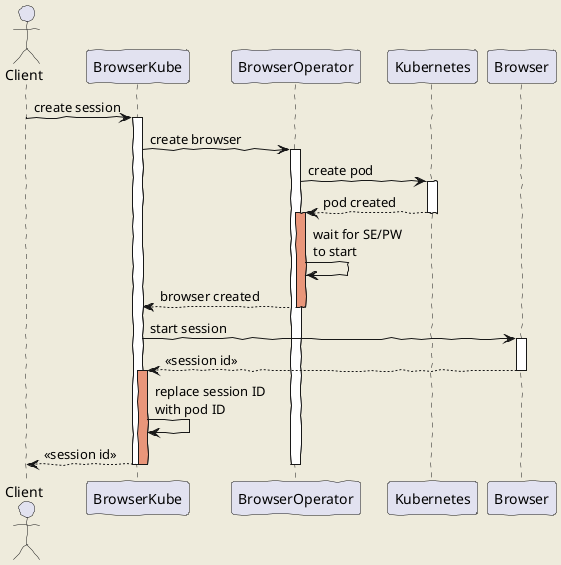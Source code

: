 @startuml

    skinparam backgroundColor #EEEBDC
    skinparam handwritten true
    actor Client
    Client -> "BrowserKube" : create session
    activate "BrowserKube"
    BrowserKube -> BrowserOperator : create browser

    activate "BrowserOperator"
    BrowserOperator ->  Kubernetes : create pod
    activate Kubernetes
    BrowserOperator <-- Kubernetes : pod created
    deactivate Kubernetes

    activate BrowserOperator #DarkSalmon
    BrowserOperator -> BrowserOperator : wait for SE/PW \nto start
    BrowserKube <-- BrowserOperator : browser created
    deactivate BrowserOperator

   BrowserKube -> Browser : start session
   activate Browser
   BrowserKube <-- Browser : <<session id>>
   deactivate Browser


    activate BrowserKube #DarkSalmon
    BrowserKube -> BrowserKube : replace session ID \nwith pod ID
    Client <-- "BrowserKube" : <<session id>>
    deactivate BrowserKube


    deactivate "BrowserOperator"
    deactivate "BrowserKube"

@enduml
